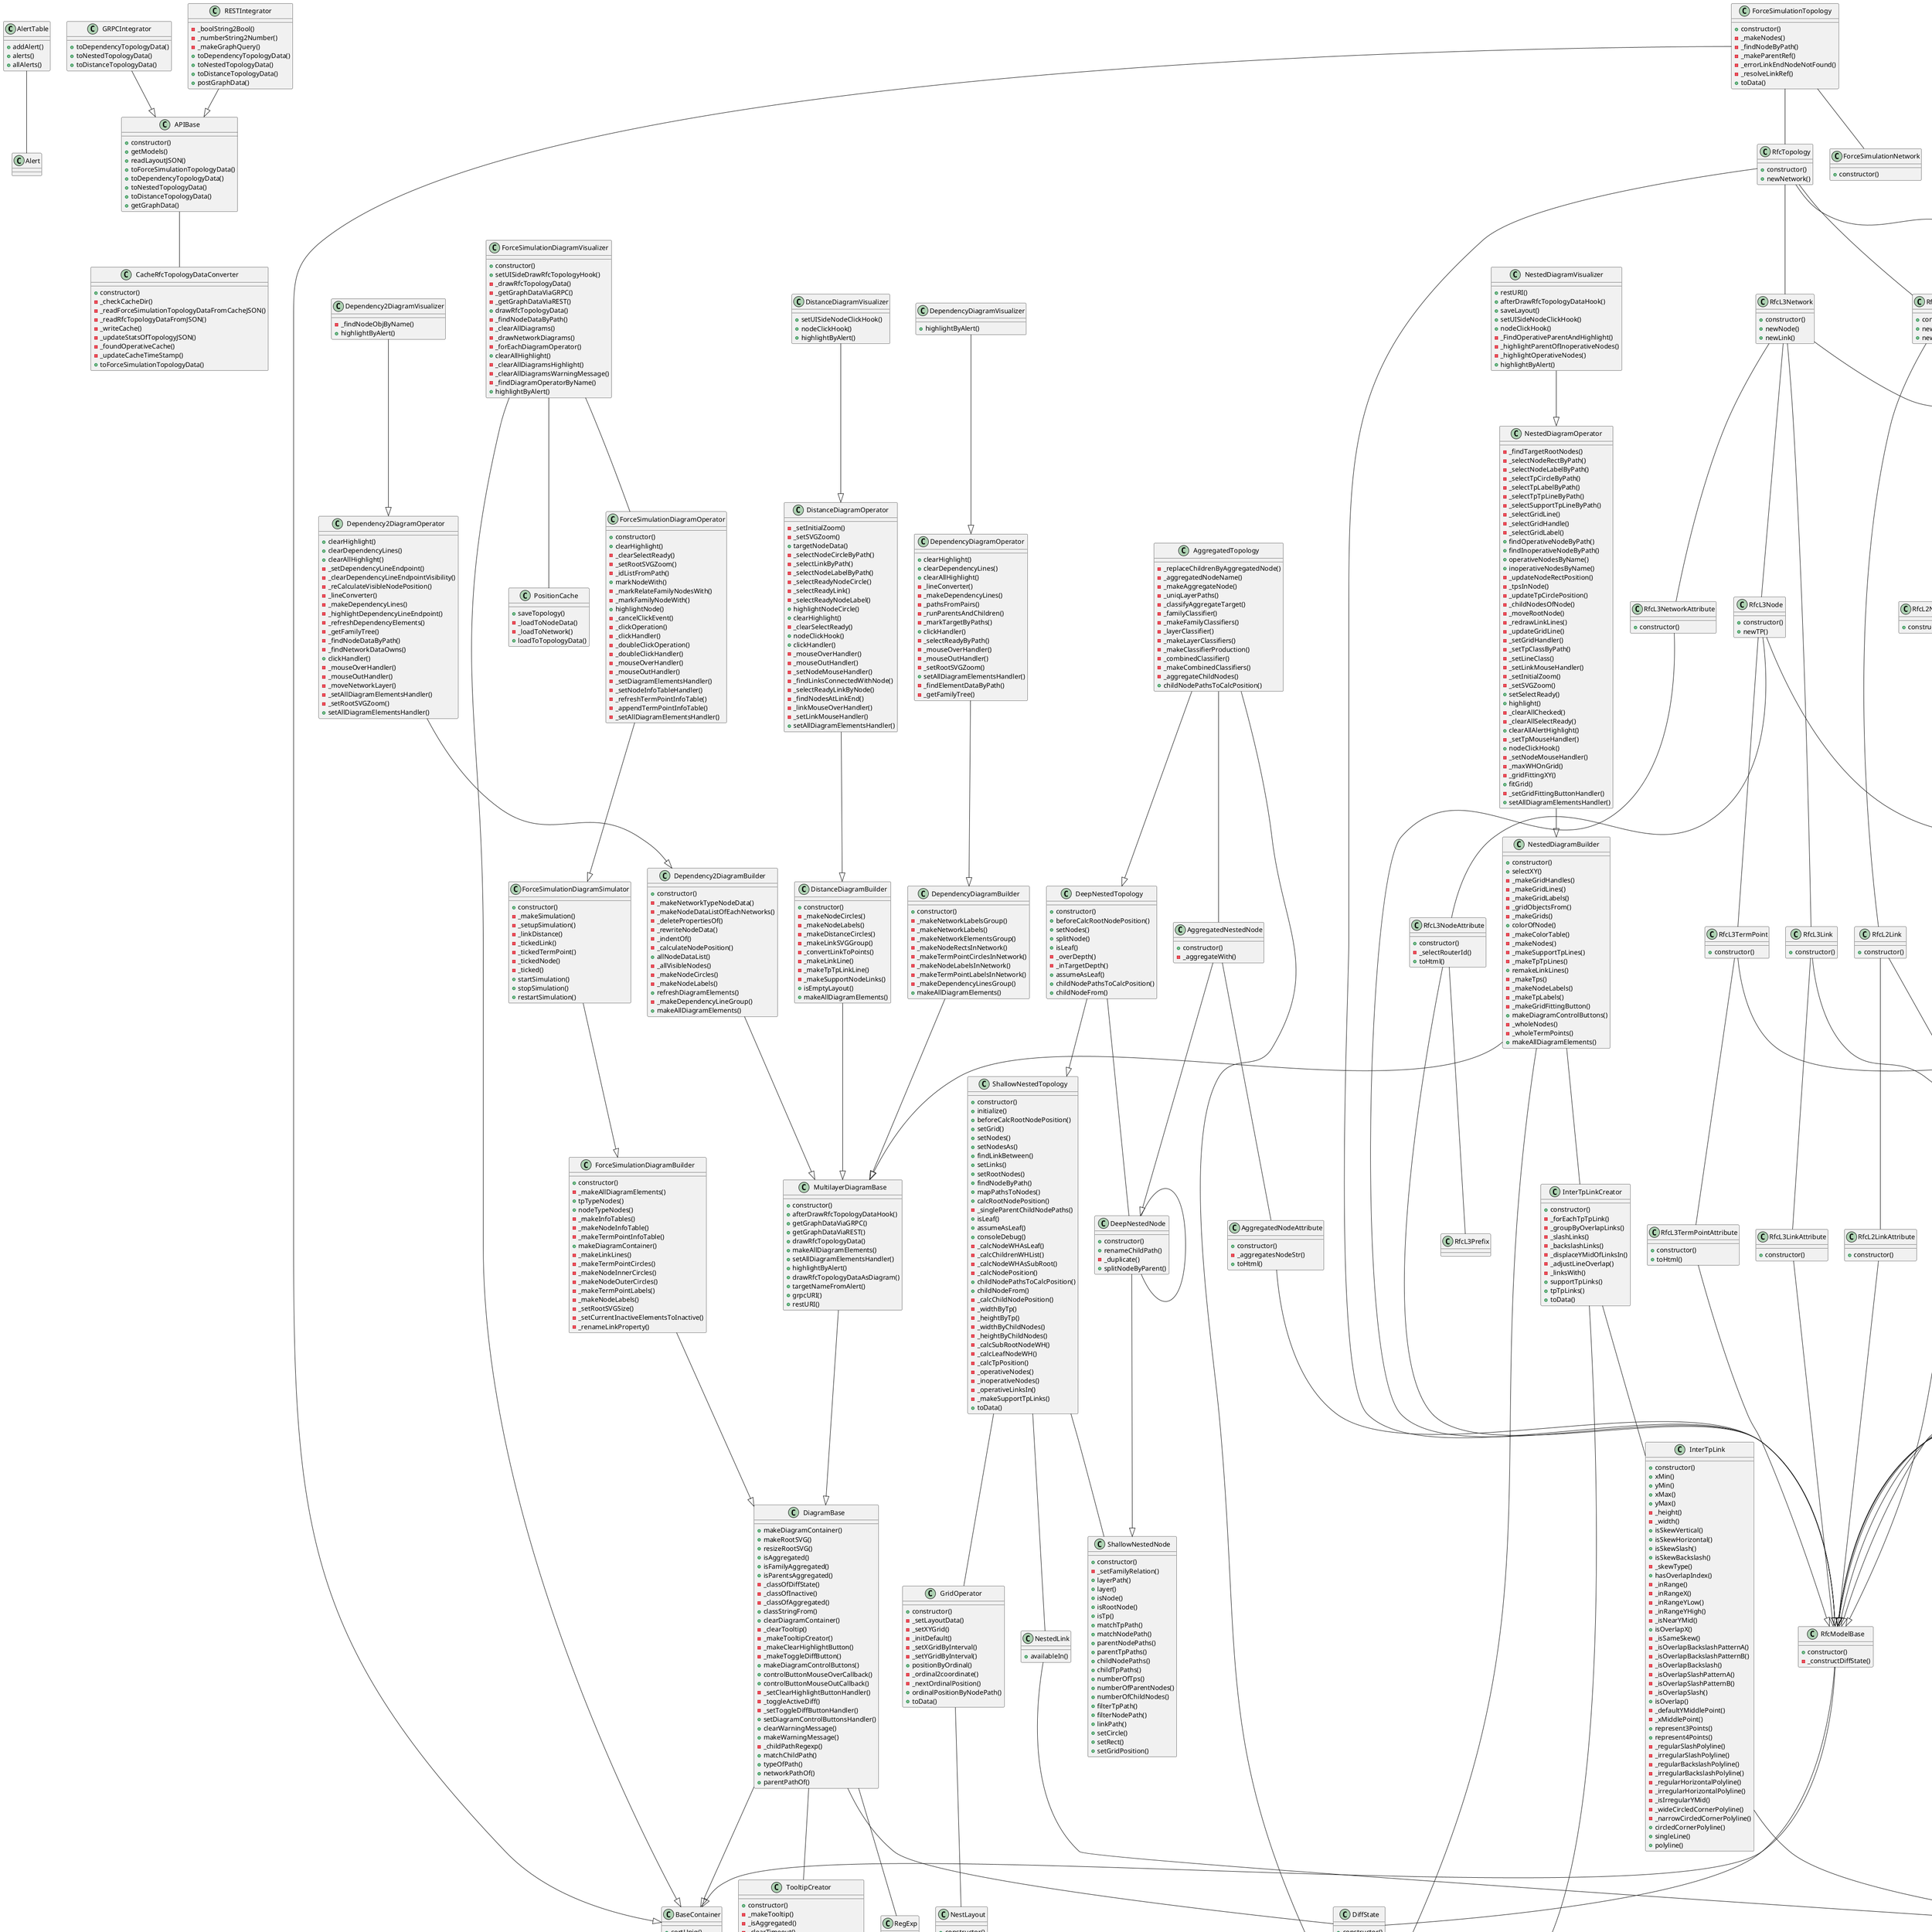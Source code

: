 @startuml
class AlertTable {
    +addAlert()
    +alerts()
    +allAlerts()
}
AlertTable -- Alert
class APIBase {
    +constructor()
    +getModels()
    +readLayoutJSON()
    +toForceSimulationTopologyData()
    +toDependencyTopologyData()
    +toNestedTopologyData()
    +toDistanceTopologyData()
    +getGraphData()
}
APIBase -- CacheRfcTopologyDataConverter
class CacheRfcTopologyDataConverter {
    +constructor()
    -_checkCacheDir()
    -_readForceSimulationTopologyDataFromCacheJSON()
    -_readRfcTopologyDataFromJSON()
    -_writeCache()
    -_updateStatsOfTopologyJSON()
    -_foundOperativeCache()
    -_updateCacheTimeStamp()
    +toForceSimulationTopologyData()
}
class GRPCIntegrator {
    +toDependencyTopologyData()
    +toNestedTopologyData()
    +toDistanceTopologyData()
}
GRPCIntegrator --|> APIBase
class RESTIntegrator {
    -_boolString2Bool()
    -_numberString2Number()
    -_makeGraphQuery()
    +toDependencyTopologyData()
    +toNestedTopologyData()
    +toDistanceTopologyData()
    +postGraphData()
}
RESTIntegrator --|> APIBase
class ShallowNestedNode {
    +constructor()
    -_setFamilyRelation()
    +layerPath()
    +layer()
    +isNode()
    +isRootNode()
    +isTp()
    +matchTpPath()
    +matchNodePath()
    +parentNodePaths()
    +parentTpPaths()
    +childNodePaths()
    +childTpPaths()
    +numberOfTps()
    +numberOfParentNodes()
    +numberOfChildNodes()
    +filterTpPath()
    +filterNodePath()
    +linkPath()
    +setCircle()
    +setRect()
    +setGridPosition()
}
class DeepNestedTopology {
    +constructor()
    +beforeCalcRootNodePosition()
    +setNodes()
    +splitNode()
    +isLeaf()
    -_overDepth()
    -_inTargetDepth()
    +assumeAsLeaf()
    +childNodePathsToCalcPosition()
    +childNodeFrom()
}
DeepNestedTopology --|> ShallowNestedTopology
DeepNestedTopology -- DeepNestedNode
class NestLayout {
    +constructor()
    +toData()
}
class ShallowNestedTopology {
    +constructor()
    +initialize()
    +beforeCalcRootNodePosition()
    +setGrid()
    +setNodes()
    +setNodesAs()
    +findLinkBetween()
    +setLinks()
    +setRootNodes()
    +findNodeByPath()
    +mapPathsToNodes()
    +calcRootNodePosition()
    -_singleParentChildNodePaths()
    +isLeaf()
    +assumeAsLeaf()
    +consoleDebug()
    -_calcNodeWHAsLeaf()
    -_calcChildrenWHList()
    -_calcNodeWHAsSubRoot()
    -_calcNodePosition()
    +childNodePathsToCalcPosition()
    +childNodeFrom()
    -_calcChildNodePosition()
    -_widthByTp()
    -_heightByTp()
    -_widthByChildNodes()
    -_heightByChildNodes()
    -_calcSubRootNodeWH()
    -_calcLeafNodeWH()
    -_calcTpPosition()
    -_operativeNodes()
    -_inoperativeNodes()
    -_operativeLinksIn()
    -_makeSupportTpLinks()
    +toData()
}
ShallowNestedTopology -- GridOperator
ShallowNestedTopology -- ShallowNestedNode
ShallowNestedTopology -- NestedLink
class NestedLink {
    +availableIn()
}
NestedLink --|> ForceSimulationLink
class AggregatedNestedNode {
    +constructor()
    -_aggregateWith()
}
AggregatedNestedNode --|> DeepNestedNode
AggregatedNestedNode -- AggregatedNodeAttribute
class AggregatedTopology {
    -_replaceChildrenByAggregatedNode()
    -_aggregatedNodeName()
    -_makeAggregateNode()
    -_uniqLayerPaths()
    -_classifyAggregateTarget()
    -_familyClassifier()
    -_makeFamilyClassifiers()
    -_layerClassifier()
    -_makeLayerClassifiers()
    -_makeClassifierProduction()
    -_combinedClassifier()
    -_makeCombinedClassifiers()
    -_aggregateChildNodes()
    +childNodePathsToCalcPosition()
}
AggregatedTopology --|> DeepNestedTopology
AggregatedTopology -- AggregatedNestedNode
AggregatedTopology -- Set
class DeepNestedNode {
    +constructor()
    +renameChildPath()
    -_duplicate()
    +splitNodeByParent()
}
DeepNestedNode --|> ShallowNestedNode
DeepNestedNode -- DeepNestedNode
class GridOperator {
    +constructor()
    -_setLayoutData()
    -_setXYGrid()
    -_initDefault()
    -_setXGridByInterval()
    -_setYGridByInterval()
    +positionByOrdinal()
    -_ordinal2coordinate()
    -_nextOrdinalPosition()
    +ordinalPositionByNodePath()
    +toData()
}
GridOperator -- NestLayout
class RfcL2TermPoint {
    +constructor()
}
RfcL2TermPoint --|> RfcTermPoint
RfcL2TermPoint -- RfcL2TermPointAttribute
class RfcL3NetworkAttribute {
    +constructor()
}
RfcL3NetworkAttribute --|> RfcModelBase
class RfcL3Network {
    +constructor()
    +newNode()
    +newLink()
}
RfcL3Network --|> RfcNetwork
RfcL3Network -- RfcL3NetworkAttribute
RfcL3Network -- RfcL3Node
RfcL3Network -- RfcL3Link
class RfcTopology {
    +constructor()
    +newNetwork()
}
RfcTopology --|> RfcModelBase
RfcTopology -- RfcNetwork
RfcTopology -- RfcL3Network
RfcTopology -- RfcL2Network
class RfcL3Link {
    +constructor()
}
RfcL3Link --|> RfcLink
RfcL3Link -- RfcL3LinkAttribute
class RfcL3TermPointAttribute {
    +constructor()
    +toHtml()
}
RfcL3TermPointAttribute --|> RfcModelBase
class RfcL2NetworkAttribute {
    +constructor()
}
RfcL2NetworkAttribute --|> RfcModelBase
class RfcL3TermPoint {
    +constructor()
}
RfcL3TermPoint --|> RfcTermPoint
RfcL3TermPoint -- RfcL3TermPointAttribute
class RfcL2Link {
    +constructor()
}
RfcL2Link --|> RfcLink
RfcL2Link -- RfcL2LinkAttribute
class RfcNode {
    +constructor()
    -_constructTermPoints()
    +newTP()
    -_constructSupportingNodes()
    +findTpByPath()
    -_makeChildren()
    +graphNode()
}
RfcNode --|> RfcModelBase
RfcNode -- RfcTermPoint
RfcNode -- RfcSupportingNode
RfcNode -- ForceSimulationNode
class RfcL3LinkAttribute {
    +constructor()
}
RfcL3LinkAttribute --|> RfcModelBase
class RfcL3Node {
    +constructor()
    +newTP()
}
RfcL3Node --|> RfcNode
RfcL3Node -- RfcL3NodeAttribute
RfcL3Node -- RfcL3TermPoint
class RfcL3NodeAttribute {
    +constructor()
    -_selectRouterId()
    +toHtml()
}
RfcL3NodeAttribute --|> RfcModelBase
RfcL3NodeAttribute -- RfcL3Prefix
class RfcNetwork {
    +constructor()
    -_constructSupportingNetworks()
    -_makeGraphNodesAsNode()
    -_makeGraphNodesAsTp()
    +makeGraphNodes()
    -_constructNodes()
    +newNode()
    -_constructLinks()
    +newLink()
    +makeGraphLinks()
    +isTypeLayer3()
    +isTypeLayer2()
}
RfcNetwork --|> RfcModelBase
RfcNetwork -- RfcNetworkTypes
RfcNetwork -- RfcSupportingNetwork
RfcNetwork -- RfcNode
RfcNetwork -- RfcLink
class RfcL2Node {
    +constructor()
    +newTP()
}
RfcL2Node --|> RfcNode
RfcL2Node -- RfcL2NodeAttribute
RfcL2Node -- RfcL2TermPoint
class RfcLink {
    +constructor()
    -_constructSupportingLinks()
    +graphLink()
}
RfcLink --|> RfcModelBase
RfcLink -- RfcLinkTpRef
RfcLink -- RfcSupportingLink
RfcLink -- ForceSimulationLink
class RfcL2TermPointAttribute {
    +constructor()
    +toHtml()
}
RfcL2TermPointAttribute --|> RfcModelBase
RfcL2TermPointAttribute -- RfcL2VlanIdName
class RfcTermPoint {
    +constructor()
    -_constructSupportingTermPoints()
    -_makeChildren()
    +graphNode()
    +graphLink()
}
RfcTermPoint --|> RfcModelBase
RfcTermPoint -- RfcSupportingTermPoint
RfcTermPoint -- ForceSimulationNode
RfcTermPoint -- ForceSimulationLink
class AggregatedNodeAttribute {
    +constructor()
    -_aggregatesNodeStr()
    +toHtml()
}
AggregatedNodeAttribute --|> RfcModelBase
class RfcL2NodeAttribute {
    +constructor()
    +toHtml()
}
RfcL2NodeAttribute --|> RfcModelBase
class RfcL2LinkAttribute {
    +constructor()
}
RfcL2LinkAttribute --|> RfcModelBase
class RfcModelBase {
    +constructor()
    -_constructDiffState()
}
RfcModelBase --|> BaseContainer
RfcModelBase -- DiffState
class RfcL2Network {
    +constructor()
    +newNode()
    +newLink()
}
RfcL2Network --|> RfcNetwork
RfcL2Network -- RfcL2NetworkAttribute
RfcL2Network -- RfcL2Node
RfcL2Network -- RfcL2Link
class DistanceTopology {
    +constructor()
    -_distanceCircleInterval()
    -_correctArrays()
    -_distanceCircleRadius()
    -_rewriteDistanceCircleRadius()
    -_makeNodeLayout()
    -_nodesInLayouts()
    -_makeSupportLinks()
    -_makeLinks()
    +toData()
}
DistanceTopology -- DistanceNode
DistanceTopology -- DistanceLink
class DistanceNode {
    +constructor()
    +layerPath()
    +isTypeNode()
    -_exists()
    +hasTargetRelation()
    +distance()
}
DistanceNode --|> ForceSimulationNode
class DistanceLink {
    +constructor()
    +layerPath()
    +isTypeTpTp()
    +isInLayer()
    +isConnectingNode()
    -_endNodePath()
    +isReverseLink()
}
DistanceLink --|> ForceSimulationLink
class NeighborMaker {
    +constructor()
    +markNeighborWithTarget()
    -_findAllTpTpLinksInLayerOf()
    -_markNeighbor()
    -_findNodeByPath()
    -_findAllLinksWithoutOrigin()
    -_findAllLinksWithOrigin()
}
NeighborMaker --|> RelationMakerBase
NeighborMaker -- NeighborRelation
NeighborMaker -- NeighborMaker
class RelationMakerBase {
    +constructor()
    +findTargetNode()
    +findTargetNodeByName()
    +findTargetNodeByPath()
    +consoleDebug()
}
class DiffState {
    +constructor()
    +detect()
}
class FamilyMaker {
    -_findNodeByPath()
    -_existsFamilyInNode()
    -_findAndMarkAsFamily()
    +markFamilyWithTarget()
}
FamilyMaker --|> RelationMakerBase
FamilyMaker -- FamilyRelation
FamilyMaker -- FamilyMaker
class BaseContainer {
    +sortUniq()
    +flatten()
}
BaseContainer -- Set
class DependencyTopology {
    +constructor()
    -_markFamilyWithTarget()
    -_setNetworks()
    +toData()
}
DependencyTopology -- DependencyNetwork
class DependencyNode {
    +constructor()
    +setPosition()
    +nodeWidth()
    +toData()
}
DependencyNode --|> ForceSimulationNode
DependencyNode -- DependencyConstants
class DependencyNetwork {
    +constructor()
    -_setPosition()
    -_calcX()
    -_layerHeight()
    -_calcY()
    -_setNodes()
    -_findNodeByPath()
    -_setTermPoints()
    -_isType()
    -_findAllNodesFrom()
    -_findAllTermPointsFrom()
    +toData()
}
DependencyNetwork -- DependencyConstants
DependencyNetwork -- DependencyNode
DependencyNetwork -- DependencyTermPoint
class DependencyTermPoint {
    +constructor()
    -_setCenterPosition()
    +setCenterPosition()
    -_calcX()
    -_calcY()
    +parentPath()
    +toData()
}
DependencyTermPoint --|> ForceSimulationNode
DependencyTermPoint -- DependencyConstants
class DependencyConstants {
    +constructor()
    +nodeWidth()
    +nodeHeight()
}
class ForceSimulationTopology {
    +constructor()
    -_makeNodes()
    -_findNodeByPath()
    -_makeParentRef()
    -_errorLinkEndNodeNotFound()
    -_resolveLinkRef()
    +toData()
}
ForceSimulationTopology --|> BaseContainer
ForceSimulationTopology -- RfcTopology
ForceSimulationTopology -- ForceSimulationNetwork
class ForceSimulationNode {
    +constructor()
    +addParent()
}
class ForceSimulationNetwork {
    +constructor()
}
class ForceSimulationLink {
    +constructor()
}
class NestedDiagramBuilder {
    +constructor()
    +selectXY()
    -_makeGridHandles()
    -_makeGridLines()
    -_makeGridLabels()
    -_gridObjectsFrom()
    -_makeGrids()
    +colorOfNode()
    -_makeColorTable()
    -_makeNodes()
    -_makeSupportTpLines()
    -_makeTpTpLines()
    +remakeLinkLines()
    -_makeTps()
    -_makeNodeLabels()
    -_makeTpLabels()
    -_makeGridFittingButton()
    +makeDiagramControlButtons()
    -_wholeNodes()
    -_wholeTermPoints()
    +makeAllDiagramElements()
}
NestedDiagramBuilder --|> MultilayerDiagramBase
NestedDiagramBuilder -- Set
NestedDiagramBuilder -- InterTpLinkCreator
class NestedDiagramOperator {
    -_findTargetRootNodes()
    -_selectNodeRectByPath()
    -_selectNodeLabelByPath()
    -_selectTpCircleByPath()
    -_selectTpLabelByPath()
    -_selectTpTpLineByPath()
    -_selectSupportTpLineByPath()
    -_selectGridLine()
    -_selectGridHandle()
    -_selectGridLabel()
    +findOperativeNodeByPath()
    +findInoperativeNodeByPath()
    +operativeNodesByName()
    +inoperativeNodesByName()
    -_updateNodeRectPosition()
    -_tpsInNode()
    -_updateTpCirclePosition()
    -_childNodesOfNode()
    -_moveRootNode()
    -_redrawLinkLines()
    -_updateGridLine()
    -_setGridHandler()
    -_setTpClassByPath()
    -_setLineClass()
    -_setLinkMouseHandler()
    -_setInitialZoom()
    -_setSVGZoom()
    +setSelectReady()
    +highlight()
    -_clearAllChecked()
    -_clearAllSelectReady()
    +clearAllAlertHighlight()
    -_setTpMouseHandler()
    +nodeClickHook()
    -_setNodeMouseHandler()
    -_maxWHOnGrid()
    -_gridFittingXY()
    +fitGrid()
    -_setGridFittingButtonHandler()
    +setAllDiagramElementsHandler()
}
NestedDiagramOperator --|> NestedDiagramBuilder
class NestedDiagramVisualizer {
    +restURI()
    +afterDrawRfcTopologyDataHook()
    +saveLayout()
    +setUISideNodeClickHook()
    +nodeClickHook()
    -_FindOperativeParentAndHighlight()
    -_highlightParentOfInoperativeNodes()
    -_highlightOperativeNodes()
    +highlightByAlert()
}
NestedDiagramVisualizer --|> NestedDiagramOperator
class InterTpLinkCreator {
    +constructor()
    -_forEachTpTpLink()
    -_groupByOverlapLinks()
    -_slashLinks()
    -_backslashLinks()
    -_displaceYMidOfLinksIn()
    -_adjustLineOverlap()
    -_linksWith()
    +supportTpLinks()
    +tpTpLinks()
    +toData()
}
InterTpLinkCreator -- InterTpLink
InterTpLinkCreator -- Set
class InterTpLink {
    +constructor()
    +xMin()
    +yMin()
    +xMax()
    +yMax()
    -_height()
    -_width()
    +isSkewVertical()
    +isSkewHorizontal()
    +isSkewSlash()
    +isSkewBackslash()
    -_skewType()
    +hasOverlapIndex()
    -_inRange()
    -_inRangeX()
    -_inRangeYLow()
    -_inRangeYHigh()
    -_isNearYMid()
    +isOverlapX()
    -_isSameSkew()
    -_isOverlapBackslashPatternA()
    -_isOverlapBackslashPatternB()
    -_isOverlapBackslash()
    -_isOverlapSlashPatternA()
    -_isOverlapSlashPatternB()
    -_isOverlapSlash()
    +isOverlap()
    -_defaultYMiddlePoint()
    -_xMiddlePoint()
    +represent3Points()
    +represent4Points()
    -_regularSlashPolyline()
    -_irregularSlashPolyline()
    -_regularBackslashPolyline()
    -_irregularBackslashPolyline()
    -_regularHorizontalPolyline()
    -_irregularHorizontalPolyline()
    -_isIrregularYMid()
    -_wideCircledCornerPolyline()
    -_narrowCircledCornerPolyline()
    +circledCornerPolyline()
    +singleLine()
    +polyline()
}
InterTpLink --|> ForceSimulationLink
class DistanceDiagramBuilder {
    +constructor()
    -_makeNodeCircles()
    -_makeNodeLabels()
    -_makeDistanceCircles()
    -_makeLinkSVGGroup()
    -_convertLinkToPoints()
    -_makeLinkLine()
    -_makeTpTpLinkLine()
    -_makeSupportNodeLinks()
    +isEmptyLayout()
    +makeAllDiagramElements()
}
DistanceDiagramBuilder --|> MultilayerDiagramBase
class DistanceDiagramOperator {
    -_setInitialZoom()
    -_setSVGZoom()
    +targetNodeData()
    -_selectNodeCircleByPath()
    -_selectLinkByPath()
    -_selectNodeLabelByPath()
    -_selectReadyNodeCircle()
    -_selectReadyLink()
    -_selectReadyNodeLabel()
    +highlightNodeCircle()
    +clearHighlight()
    -_clearSelectReady()
    +nodeClickHook()
    +clickHandler()
    -_mouseOverHandler()
    -_mouseOutHandler()
    -_setNodeMouseHandler()
    -_findLinksConnectedWithNode()
    -_selectReadyLinkByNode()
    -_findNodesAtLinkEnd()
    -_linkMouseOverHandler()
    -_setLinkMouseHandler()
    +setAllDiagramElementsHandler()
}
DistanceDiagramOperator --|> DistanceDiagramBuilder
class DistanceDiagramVisualizer {
    +setUISideNodeClickHook()
    +nodeClickHook()
    +highlightByAlert()
}
DistanceDiagramVisualizer --|> DistanceDiagramOperator
class MultilayerDiagramBase {
    +constructor()
    +afterDrawRfcTopologyDataHook()
    +getGraphDataViaGRPC()
    +getGraphDataViaREST()
    +drawRfcTopologyData()
    +makeAllDiagramElements()
    +setAllDiagramElementsHandler()
    +highlightByAlert()
    +drawRfcTopologyDataAsDiagram()
    +targetNameFromAlert()
    +grpcURI()
    +restURI()
}
MultilayerDiagramBase --|> DiagramBase
class DiagramBase {
    +makeDiagramContainer()
    +makeRootSVG()
    +resizeRootSVG()
    +isAggregated()
    +isFamilyAggregated()
    +isParentsAggregated()
    -_classOfDiffState()
    -_classOfInactive()
    -_classOfAggregated()
    +classStringFrom()
    +clearDiagramContainer()
    -_clearTooltip()
    -_makeTooltipCreator()
    -_makeClearHighlightButton()
    -_makeToggleDiffButton()
    +makeDiagramControlButtons()
    +controlButtonMouseOverCallback()
    +controlButtonMouseOutCallback()
    -_setClearHighlightButtonHandler()
    -_toggleActiveDiff()
    -_setToggleDiffButtonHandler()
    +setDiagramControlButtonsHandler()
    +clearWarningMessage()
    +makeWarningMessage()
    -_childPathRegexp()
    +matchChildPath()
    +typeOfPath()
    +networkPathOf()
    +parentPathOf()
}
DiagramBase --|> BaseContainer
DiagramBase -- DiffState
DiagramBase -- TooltipCreator
DiagramBase -- RegExp
class TooltipCreator {
    +constructor()
    -_makeTooltip()
    -_isAggregated()
    -_clearTimeout()
    -_enableTooltipForAggregatedNode()
    +enableTooltip()
    -_disableTooltipBody()
    +disableTooltip()
}
TooltipCreator -- AttrClass
class DependencyDiagramBuilder {
    +constructor()
    -_makeNetworkLabelsGroup()
    -_makeNetworkLabels()
    -_makeNetworkElementsGroup()
    -_makeNodeRectsInNetwork()
    -_makeTermPointCirclesInNetwork()
    -_makeNodeLabelsInNetwork()
    -_makeTermPointLabelsInNetwork()
    -_makeDependencyLinesGroup()
    +makeAllDiagramElements()
}
DependencyDiagramBuilder --|> MultilayerDiagramBase
class DependencyDiagramOperator {
    +clearHighlight()
    +clearDependencyLines()
    +clearAllHighlight()
    -_lineConverter()
    -_makeDependencyLines()
    -_pathsFromPairs()
    -_runParentsAndChildren()
    -_markTargetByPaths()
    +clickHandler()
    -_selectReadyByPath()
    -_mouseOverHandler()
    -_mouseOutHandler()
    -_setRootSVGZoom()
    +setAllDiagramElementsHandler()
    -_findElementDataByPath()
    -_getFamilyTree()
}
DependencyDiagramOperator --|> DependencyDiagramBuilder
class DependencyDiagramVisualizer {
    +highlightByAlert()
}
DependencyDiagramVisualizer --|> DependencyDiagramOperator
class Dependency2DiagramBuilder {
    +constructor()
    -_makeNetworkTypeNodeData()
    -_makeNodeDataListOfEachNetworks()
    -_deletePropertiesOf()
    -_rewriteNodeData()
    -_indentOf()
    -_calculateNodePosition()
    +allNodeDataList()
    -_allVisibleNodes()
    -_makeNodeCircles()
    -_makeNodeLabels()
    +refreshDiagramElements()
    -_makeDependencyLineGroup()
    +makeAllDiagramElements()
}
Dependency2DiagramBuilder --|> MultilayerDiagramBase
class Dependency2DiagramOperator {
    +clearHighlight()
    +clearDependencyLines()
    +clearAllHighlight()
    -_setDependencyLineEndpoint()
    -_clearDependencyLineEndpointVisibility()
    -_reCalculateVisibleNodePosition()
    -_lineConverter()
    -_makeDependencyLines()
    -_highlightDependencyLineEndpoint()
    -_refreshDependencyElements()
    -_getFamilyTree()
    -_findNodeDataByPath()
    -_findNetworkDataOwns()
    +clickHandler()
    -_mouseOverHandler()
    -_mouseOutHandler()
    -_moveNetworkLayer()
    -_setAllDiagramElementsHandler()
    -_setRootSVGZoom()
    +setAllDiagramElementsHandler()
}
Dependency2DiagramOperator --|> Dependency2DiagramBuilder
class Dependency2DiagramVisualizer {
    -_findNodeObjByName()
    +highlightByAlert()
}
Dependency2DiagramVisualizer --|> Dependency2DiagramOperator
class ForceSimulationDiagramBuilder {
    +constructor()
    -_makeAllDiagramElements()
    +tpTypeNodes()
    +nodeTypeNodes()
    -_makeInfoTables()
    -_makeNodeInfoTable()
    -_makeTermPointInfoTable()
    +makeDiagramContainer()
    -_makeLinkLines()
    -_makeTermPointCircles()
    -_makeNodeInnerCircles()
    -_makeNodeOuterCircles()
    -_makeTermPointLabels()
    -_makeNodeLabels()
    -_setRootSVGSize()
    -_setCurrentInactiveElementsToInactive()
    -_renameLinkProperty()
}
ForceSimulationDiagramBuilder --|> DiagramBase
class ForceSimulationDiagramOperator {
    +constructor()
    +clearHighlight()
    -_clearSelectReady()
    -_setRootSVGZoom()
    -_idListFromPath()
    +markNodeWith()
    -_markRelateFamilyNodesWith()
    -_markFamilyNodeWith()
    +highlightNode()
    -_cancelClickEvent()
    -_clickOperation()
    -_clickHandler()
    -_doubleClickOperation()
    -_doubleClickHandler()
    -_mouseOverHandler()
    -_mouseOutHandler()
    -_setDiagramElementsHandler()
    -_setNodeInfoTableHandler()
    -_refreshTermPointInfoTable()
    -_appendTermPointInfoTable()
    -_setAllDiagramElementsHandler()
}
ForceSimulationDiagramOperator --|> ForceSimulationDiagramSimulator
class ForceSimulationDiagramVisualizer {
    +constructor()
    +setUISideDrawRfcTopologyHook()
    -_drawRfcTopologyData()
    -_getGraphDataViaGRPC()
    -_getGraphDataViaREST()
    +drawRfcTopologyData()
    -_findNodeDataByPath()
    -_clearAllDiagrams()
    -_drawNetworkDiagrams()
    -_forEachDiagramOperator()
    +clearAllHighlight()
    -_clearAllDiagramsHighlight()
    -_clearAllDiagramsWarningMessage()
    -_findDiagramOperatorByName()
    +highlightByAlert()
}
ForceSimulationDiagramVisualizer --|> BaseContainer
ForceSimulationDiagramVisualizer -- PositionCache
ForceSimulationDiagramVisualizer -- ForceSimulationDiagramOperator
class PositionCache {
    +saveTopology()
    -_loadToNodeData()
    -_loadToNetwork()
    +loadToTopologyData()
}
class ForceSimulationDiagramSimulator {
    +constructor()
    -_makeSimulation()
    -_setupSimulation()
    -_linkDistance()
    -_tickedLink()
    -_tickedTermPoint()
    -_tickedNode()
    -_ticked()
    +startSimulation()
    +stopSimulation()
    +restartSimulation()
}
ForceSimulationDiagramSimulator --|> ForceSimulationDiagramBuilder
class GRPCClient {
    +constructor()
    +getAlerts()
    +getGraphData()
    +graphName()
    +getModels()
}
GRPCClient -- GRPCClient
@enduml
